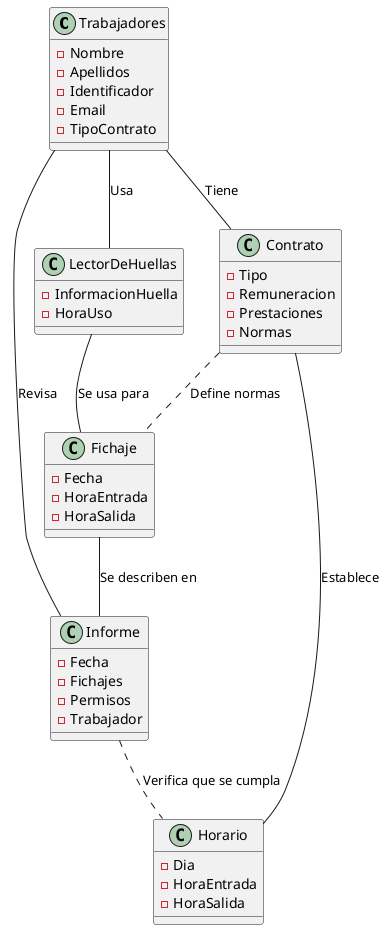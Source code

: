 @startuml
class Trabajadores{
    - Nombre
    - Apellidos
    - Identificador
    - Email
    - TipoContrato
}
class LectorDeHuellas{
    - InformacionHuella
    - HoraUso
}
class Fichaje{
    - Fecha
    - HoraEntrada
    - HoraSalida
}
class Informe{
    - Fecha
    - Fichajes
    - Permisos
    - Trabajador
}
class Horario{
    - Dia
    - HoraEntrada
    - HoraSalida
}
class Contrato{
    - Tipo
    - Remuneracion
    - Prestaciones
    - Normas
}

Trabajadores -- Contrato : Tiene
Trabajadores -- LectorDeHuellas : Usa
LectorDeHuellas -- Fichaje : Se usa para
Fichaje -- Informe : Se describen en 
Informe .. Horario : Verifica que se cumpla
Trabajadores -- Informe : Revisa
Contrato -- Horario : Establece
Contrato .. Fichaje : Define normas
@enduml